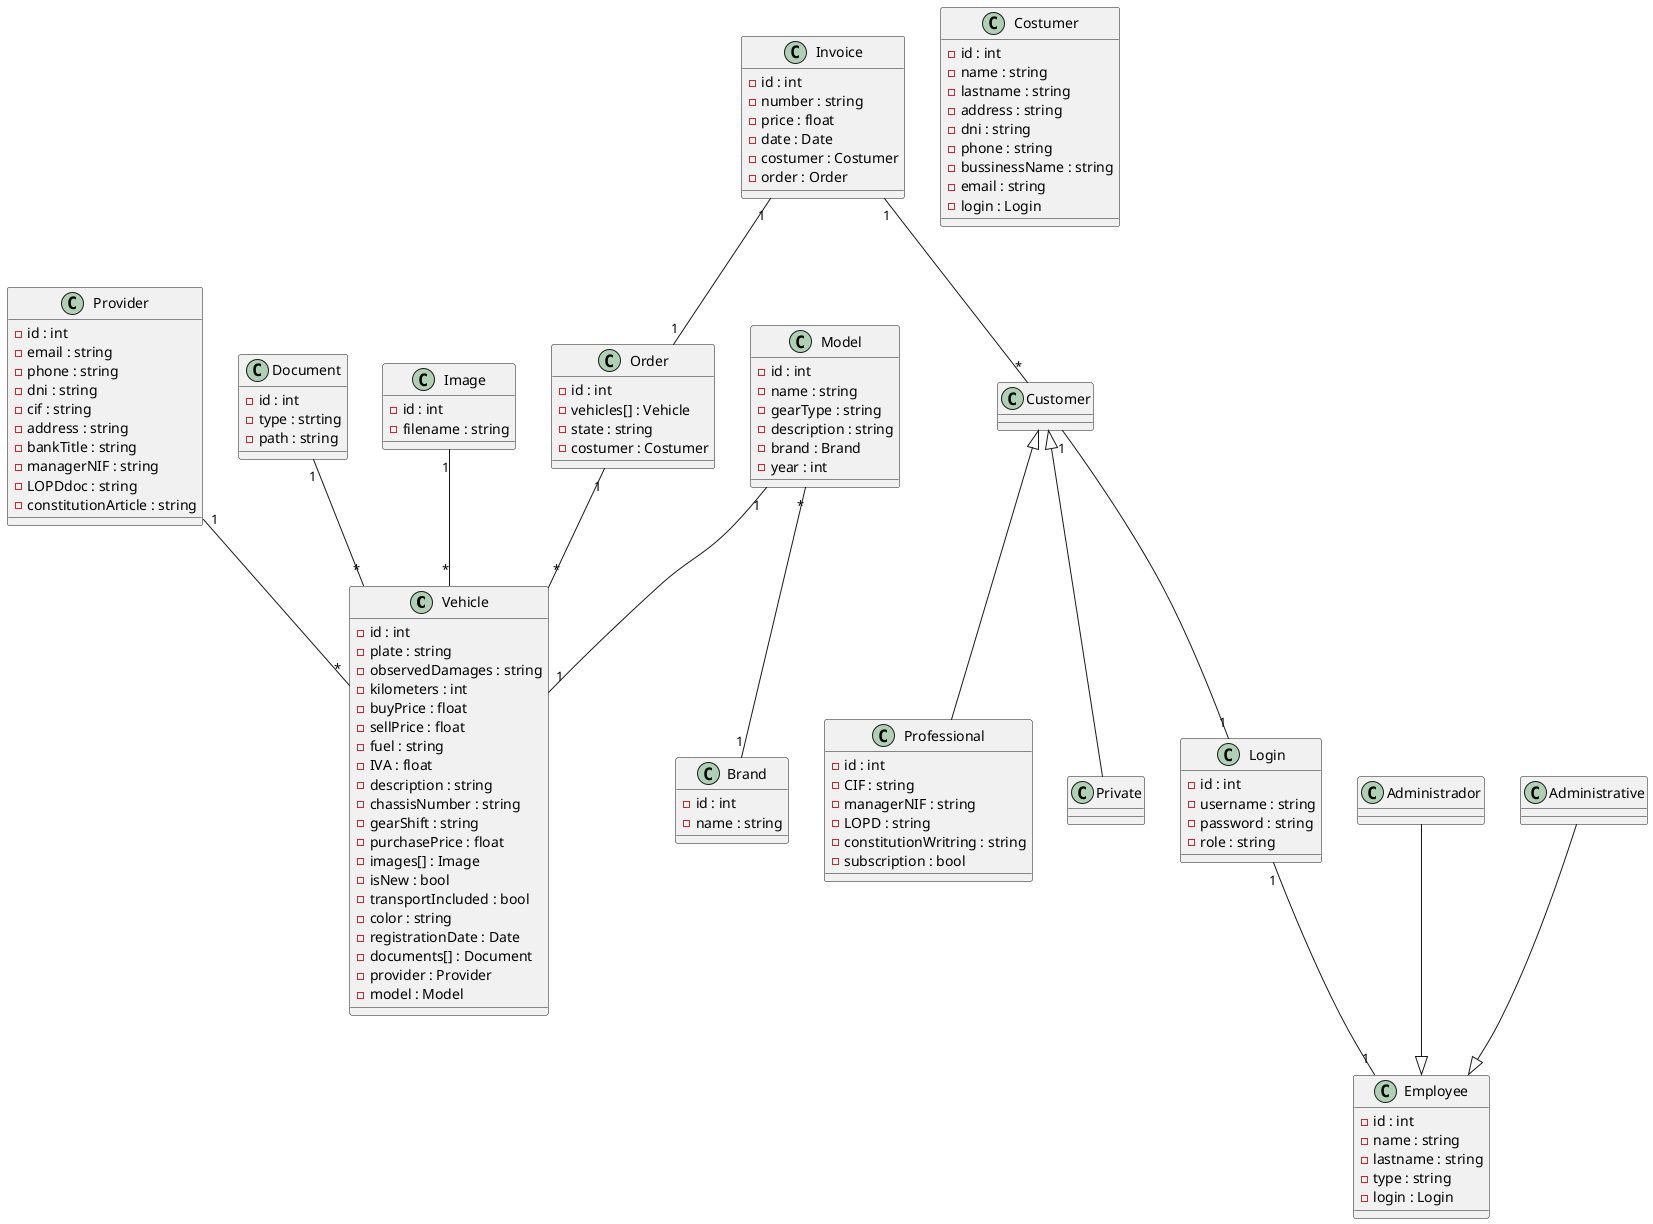 @startuml

class Vehicle {
- id : int
- plate : string
- observedDamages : string
- kilometers : int
- buyPrice : float
- sellPrice : float
- fuel : string
- IVA : float
- description : string
- chassisNumber : string
- gearShift : string
- purchasePrice : float
- images[] : Image
- isNew : bool
- transportIncluded : bool
- color : string
- registrationDate : Date
- documents[] : Document
- provider : Provider
- model : Model
}

class Provider {
- id : int
- email : string
- phone : string
- dni : string
- cif : string
- address : string
- bankTitle : string
- managerNIF : string
- LOPDdoc : string
- constitutionArticle : string
}

class Document {
- id : int
- type : strting
- path : string
}

class Image {
- id : int
- filename : string
}

class Model {
- id : int
- name : string
- gearType : string
- description : string
- brand : Brand
- year : int
}

class Order {
- id : int
- vehicles[] : Vehicle
- state : string
- costumer : Costumer
}

class Costumer {
- id : int
- name : string
- lastname : string
- address : string
- dni : string
- phone : string
- bussinessName : string
- email : string
- login : Login
}

class Professional {
- id : int
- CIF : string
- managerNIF : string
- LOPD : string
- constitutionWritring : string
- subscription : bool
}

class Private {}

class Invoice {
- id : int
- number : string
- price : float
- date : Date
- costumer : Costumer
- order : Order
}

class Employee {
- id : int
- name : string
- lastname : string
- type : string
- login : Login
}

class Login {
- id : int
- username : string
- password : string
- role : string
}

class Administrador {}

class Administrative {}

class Brand {
- id : int
- name : string
}

Provider  "1" -- "*" Vehicle
Document "1"  --  "*" Vehicle
Image "1" -- "*" Vehicle
Model "1" -- "1" Vehicle
Model "*" -- "1" Brand
Login "1" -- "1" Employee
Order "1" -- "*" Vehicle

Customer  <|--  Private
Customer  <|--  Professional
Customer "1" -- "1" Login

Invoice "1" -- "*" Customer
Invoice "1" --  "1" Order
Administrador  --|>  Employee
Administrative  --|>  Employee

@enduml

